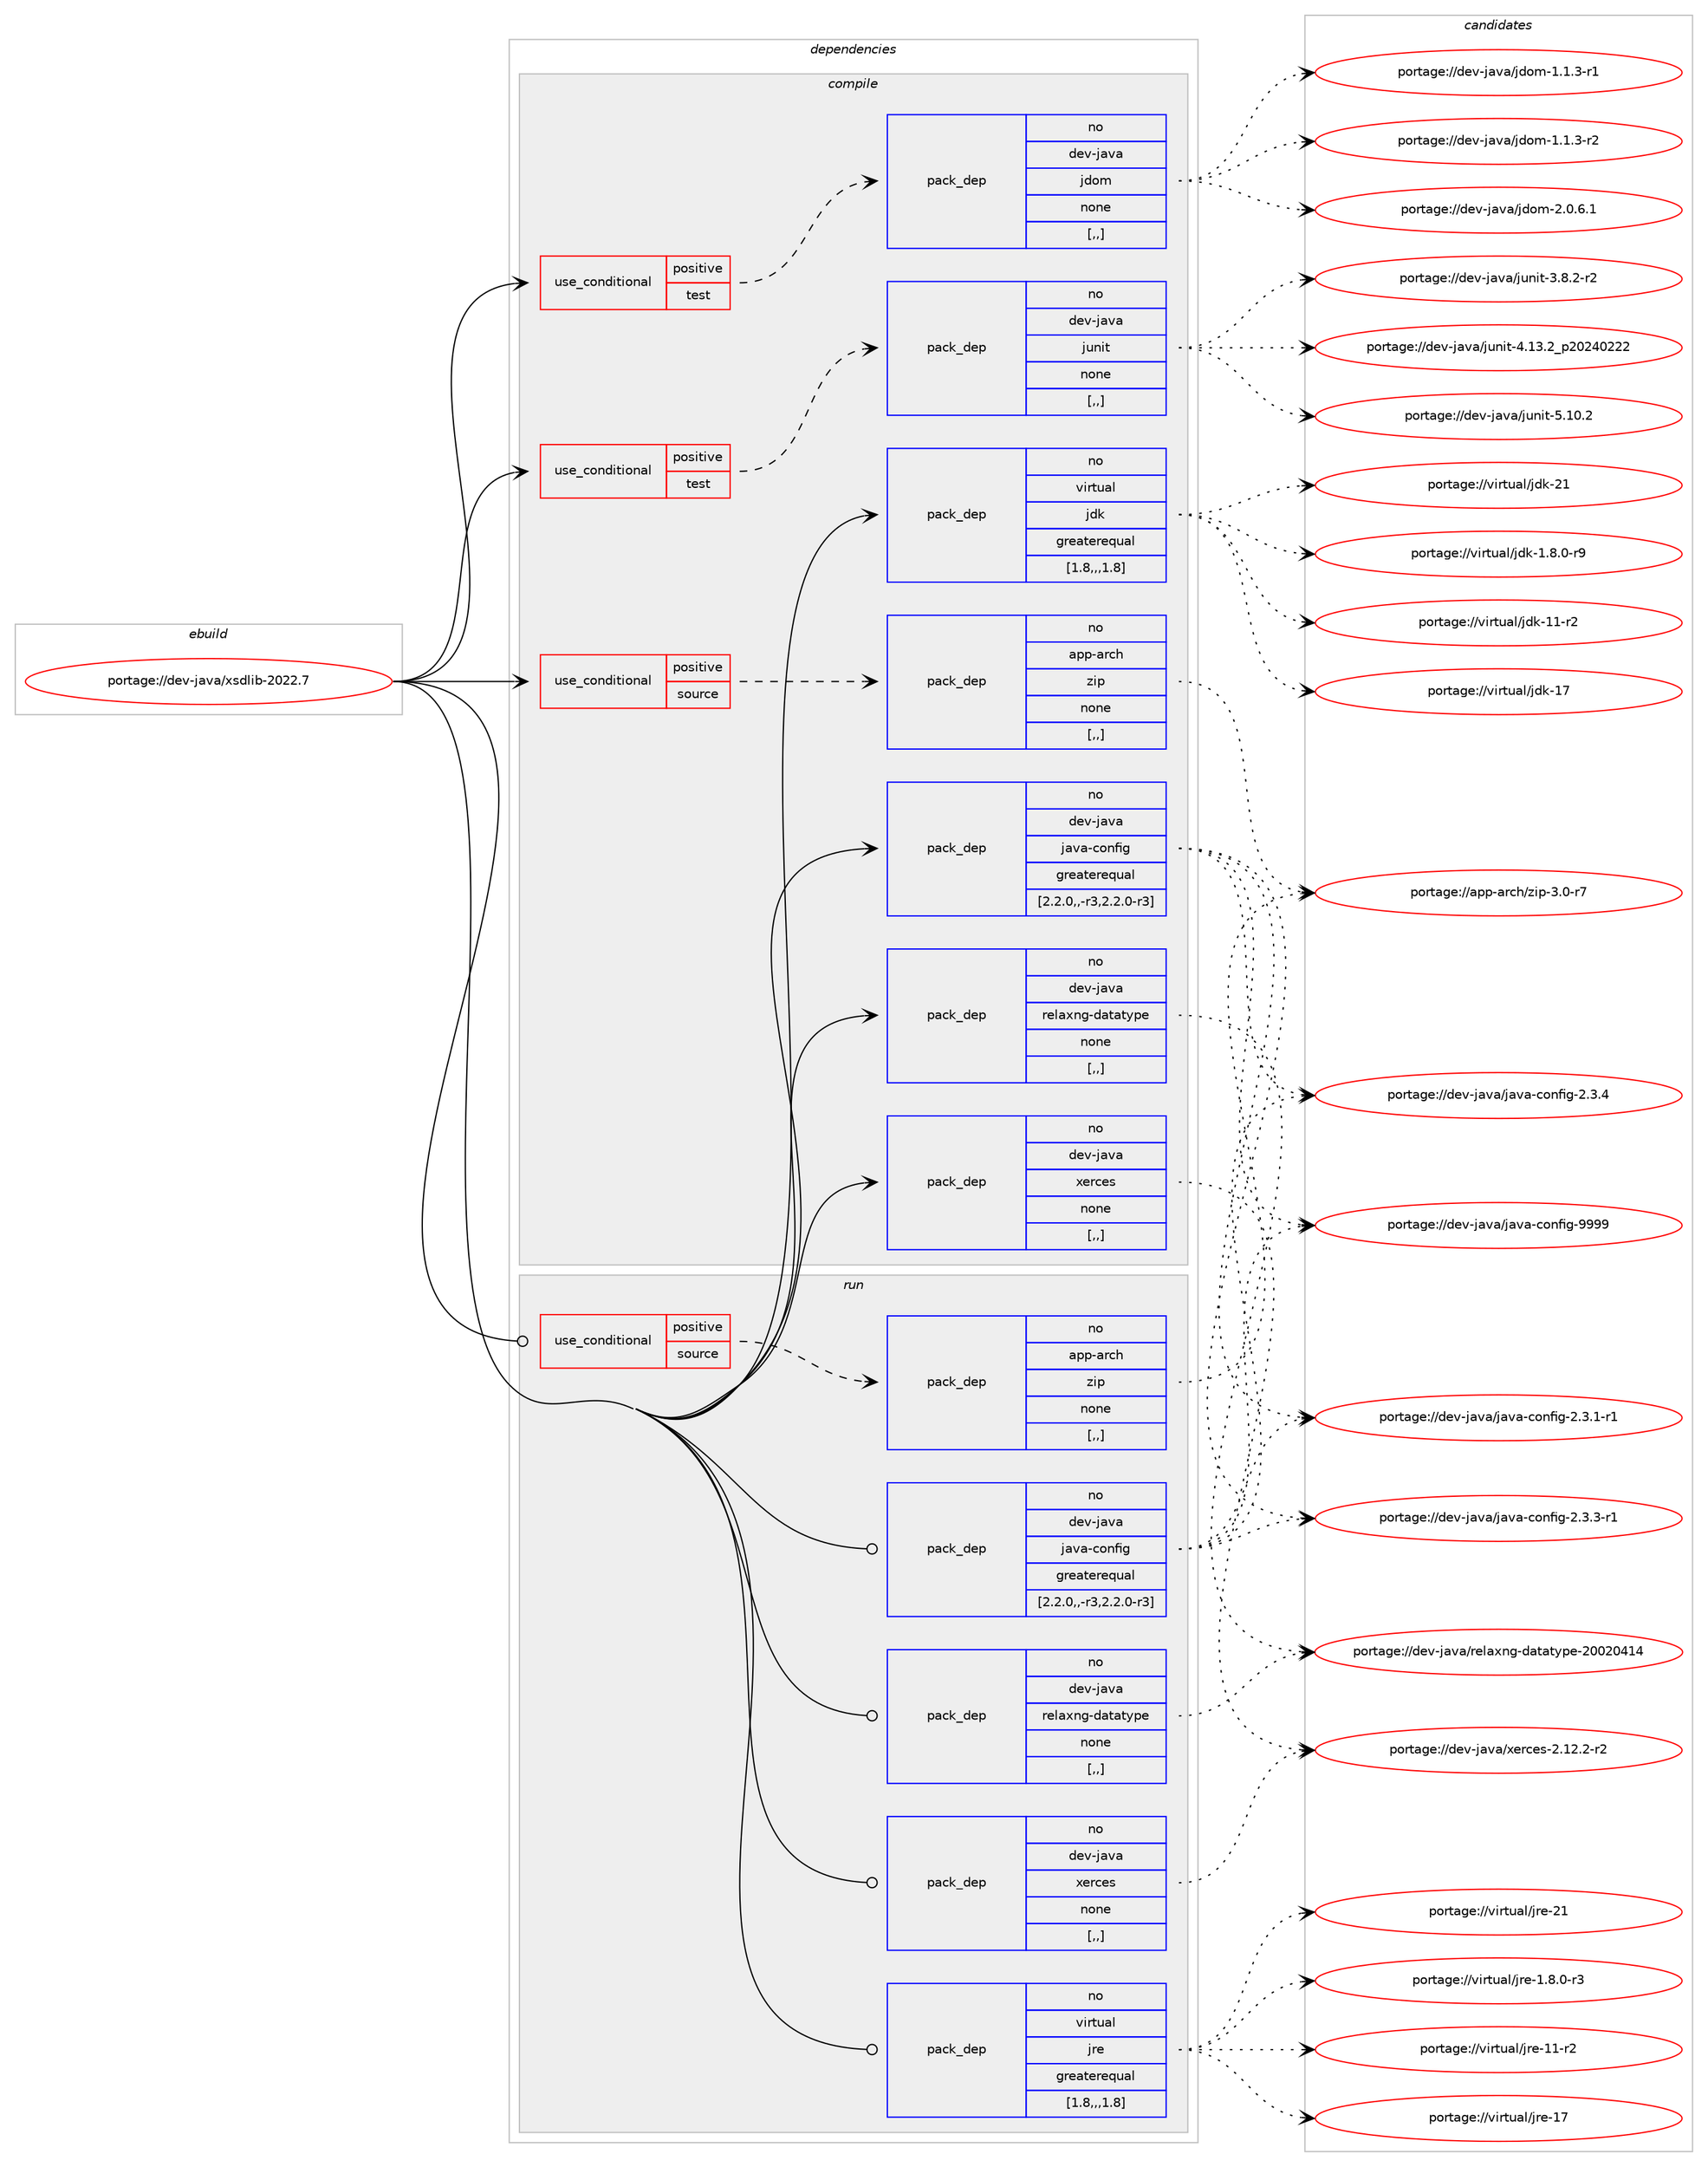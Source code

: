 digraph prolog {

# *************
# Graph options
# *************

newrank=true;
concentrate=true;
compound=true;
graph [rankdir=LR,fontname=Helvetica,fontsize=10,ranksep=1.5];#, ranksep=2.5, nodesep=0.2];
edge  [arrowhead=vee];
node  [fontname=Helvetica,fontsize=10];

# **********
# The ebuild
# **********

subgraph cluster_leftcol {
color=gray;
rank=same;
label=<<i>ebuild</i>>;
id [label="portage://dev-java/xsdlib-2022.7", color=red, width=4, href="../dev-java/xsdlib-2022.7.svg"];
}

# ****************
# The dependencies
# ****************

subgraph cluster_midcol {
color=gray;
label=<<i>dependencies</i>>;
subgraph cluster_compile {
fillcolor="#eeeeee";
style=filled;
label=<<i>compile</i>>;
subgraph cond22002 {
dependency95746 [label=<<TABLE BORDER="0" CELLBORDER="1" CELLSPACING="0" CELLPADDING="4"><TR><TD ROWSPAN="3" CELLPADDING="10">use_conditional</TD></TR><TR><TD>positive</TD></TR><TR><TD>source</TD></TR></TABLE>>, shape=none, color=red];
subgraph pack72712 {
dependency95747 [label=<<TABLE BORDER="0" CELLBORDER="1" CELLSPACING="0" CELLPADDING="4" WIDTH="220"><TR><TD ROWSPAN="6" CELLPADDING="30">pack_dep</TD></TR><TR><TD WIDTH="110">no</TD></TR><TR><TD>app-arch</TD></TR><TR><TD>zip</TD></TR><TR><TD>none</TD></TR><TR><TD>[,,]</TD></TR></TABLE>>, shape=none, color=blue];
}
dependency95746:e -> dependency95747:w [weight=20,style="dashed",arrowhead="vee"];
}
id:e -> dependency95746:w [weight=20,style="solid",arrowhead="vee"];
subgraph cond22003 {
dependency95748 [label=<<TABLE BORDER="0" CELLBORDER="1" CELLSPACING="0" CELLPADDING="4"><TR><TD ROWSPAN="3" CELLPADDING="10">use_conditional</TD></TR><TR><TD>positive</TD></TR><TR><TD>test</TD></TR></TABLE>>, shape=none, color=red];
subgraph pack72713 {
dependency95749 [label=<<TABLE BORDER="0" CELLBORDER="1" CELLSPACING="0" CELLPADDING="4" WIDTH="220"><TR><TD ROWSPAN="6" CELLPADDING="30">pack_dep</TD></TR><TR><TD WIDTH="110">no</TD></TR><TR><TD>dev-java</TD></TR><TR><TD>jdom</TD></TR><TR><TD>none</TD></TR><TR><TD>[,,]</TD></TR></TABLE>>, shape=none, color=blue];
}
dependency95748:e -> dependency95749:w [weight=20,style="dashed",arrowhead="vee"];
}
id:e -> dependency95748:w [weight=20,style="solid",arrowhead="vee"];
subgraph cond22004 {
dependency95750 [label=<<TABLE BORDER="0" CELLBORDER="1" CELLSPACING="0" CELLPADDING="4"><TR><TD ROWSPAN="3" CELLPADDING="10">use_conditional</TD></TR><TR><TD>positive</TD></TR><TR><TD>test</TD></TR></TABLE>>, shape=none, color=red];
subgraph pack72714 {
dependency95751 [label=<<TABLE BORDER="0" CELLBORDER="1" CELLSPACING="0" CELLPADDING="4" WIDTH="220"><TR><TD ROWSPAN="6" CELLPADDING="30">pack_dep</TD></TR><TR><TD WIDTH="110">no</TD></TR><TR><TD>dev-java</TD></TR><TR><TD>junit</TD></TR><TR><TD>none</TD></TR><TR><TD>[,,]</TD></TR></TABLE>>, shape=none, color=blue];
}
dependency95750:e -> dependency95751:w [weight=20,style="dashed",arrowhead="vee"];
}
id:e -> dependency95750:w [weight=20,style="solid",arrowhead="vee"];
subgraph pack72715 {
dependency95752 [label=<<TABLE BORDER="0" CELLBORDER="1" CELLSPACING="0" CELLPADDING="4" WIDTH="220"><TR><TD ROWSPAN="6" CELLPADDING="30">pack_dep</TD></TR><TR><TD WIDTH="110">no</TD></TR><TR><TD>dev-java</TD></TR><TR><TD>java-config</TD></TR><TR><TD>greaterequal</TD></TR><TR><TD>[2.2.0,,-r3,2.2.0-r3]</TD></TR></TABLE>>, shape=none, color=blue];
}
id:e -> dependency95752:w [weight=20,style="solid",arrowhead="vee"];
subgraph pack72716 {
dependency95753 [label=<<TABLE BORDER="0" CELLBORDER="1" CELLSPACING="0" CELLPADDING="4" WIDTH="220"><TR><TD ROWSPAN="6" CELLPADDING="30">pack_dep</TD></TR><TR><TD WIDTH="110">no</TD></TR><TR><TD>dev-java</TD></TR><TR><TD>relaxng-datatype</TD></TR><TR><TD>none</TD></TR><TR><TD>[,,]</TD></TR></TABLE>>, shape=none, color=blue];
}
id:e -> dependency95753:w [weight=20,style="solid",arrowhead="vee"];
subgraph pack72717 {
dependency95754 [label=<<TABLE BORDER="0" CELLBORDER="1" CELLSPACING="0" CELLPADDING="4" WIDTH="220"><TR><TD ROWSPAN="6" CELLPADDING="30">pack_dep</TD></TR><TR><TD WIDTH="110">no</TD></TR><TR><TD>dev-java</TD></TR><TR><TD>xerces</TD></TR><TR><TD>none</TD></TR><TR><TD>[,,]</TD></TR></TABLE>>, shape=none, color=blue];
}
id:e -> dependency95754:w [weight=20,style="solid",arrowhead="vee"];
subgraph pack72718 {
dependency95755 [label=<<TABLE BORDER="0" CELLBORDER="1" CELLSPACING="0" CELLPADDING="4" WIDTH="220"><TR><TD ROWSPAN="6" CELLPADDING="30">pack_dep</TD></TR><TR><TD WIDTH="110">no</TD></TR><TR><TD>virtual</TD></TR><TR><TD>jdk</TD></TR><TR><TD>greaterequal</TD></TR><TR><TD>[1.8,,,1.8]</TD></TR></TABLE>>, shape=none, color=blue];
}
id:e -> dependency95755:w [weight=20,style="solid",arrowhead="vee"];
}
subgraph cluster_compileandrun {
fillcolor="#eeeeee";
style=filled;
label=<<i>compile and run</i>>;
}
subgraph cluster_run {
fillcolor="#eeeeee";
style=filled;
label=<<i>run</i>>;
subgraph cond22005 {
dependency95756 [label=<<TABLE BORDER="0" CELLBORDER="1" CELLSPACING="0" CELLPADDING="4"><TR><TD ROWSPAN="3" CELLPADDING="10">use_conditional</TD></TR><TR><TD>positive</TD></TR><TR><TD>source</TD></TR></TABLE>>, shape=none, color=red];
subgraph pack72719 {
dependency95757 [label=<<TABLE BORDER="0" CELLBORDER="1" CELLSPACING="0" CELLPADDING="4" WIDTH="220"><TR><TD ROWSPAN="6" CELLPADDING="30">pack_dep</TD></TR><TR><TD WIDTH="110">no</TD></TR><TR><TD>app-arch</TD></TR><TR><TD>zip</TD></TR><TR><TD>none</TD></TR><TR><TD>[,,]</TD></TR></TABLE>>, shape=none, color=blue];
}
dependency95756:e -> dependency95757:w [weight=20,style="dashed",arrowhead="vee"];
}
id:e -> dependency95756:w [weight=20,style="solid",arrowhead="odot"];
subgraph pack72720 {
dependency95758 [label=<<TABLE BORDER="0" CELLBORDER="1" CELLSPACING="0" CELLPADDING="4" WIDTH="220"><TR><TD ROWSPAN="6" CELLPADDING="30">pack_dep</TD></TR><TR><TD WIDTH="110">no</TD></TR><TR><TD>dev-java</TD></TR><TR><TD>java-config</TD></TR><TR><TD>greaterequal</TD></TR><TR><TD>[2.2.0,,-r3,2.2.0-r3]</TD></TR></TABLE>>, shape=none, color=blue];
}
id:e -> dependency95758:w [weight=20,style="solid",arrowhead="odot"];
subgraph pack72721 {
dependency95759 [label=<<TABLE BORDER="0" CELLBORDER="1" CELLSPACING="0" CELLPADDING="4" WIDTH="220"><TR><TD ROWSPAN="6" CELLPADDING="30">pack_dep</TD></TR><TR><TD WIDTH="110">no</TD></TR><TR><TD>dev-java</TD></TR><TR><TD>relaxng-datatype</TD></TR><TR><TD>none</TD></TR><TR><TD>[,,]</TD></TR></TABLE>>, shape=none, color=blue];
}
id:e -> dependency95759:w [weight=20,style="solid",arrowhead="odot"];
subgraph pack72722 {
dependency95760 [label=<<TABLE BORDER="0" CELLBORDER="1" CELLSPACING="0" CELLPADDING="4" WIDTH="220"><TR><TD ROWSPAN="6" CELLPADDING="30">pack_dep</TD></TR><TR><TD WIDTH="110">no</TD></TR><TR><TD>dev-java</TD></TR><TR><TD>xerces</TD></TR><TR><TD>none</TD></TR><TR><TD>[,,]</TD></TR></TABLE>>, shape=none, color=blue];
}
id:e -> dependency95760:w [weight=20,style="solid",arrowhead="odot"];
subgraph pack72723 {
dependency95761 [label=<<TABLE BORDER="0" CELLBORDER="1" CELLSPACING="0" CELLPADDING="4" WIDTH="220"><TR><TD ROWSPAN="6" CELLPADDING="30">pack_dep</TD></TR><TR><TD WIDTH="110">no</TD></TR><TR><TD>virtual</TD></TR><TR><TD>jre</TD></TR><TR><TD>greaterequal</TD></TR><TR><TD>[1.8,,,1.8]</TD></TR></TABLE>>, shape=none, color=blue];
}
id:e -> dependency95761:w [weight=20,style="solid",arrowhead="odot"];
}
}

# **************
# The candidates
# **************

subgraph cluster_choices {
rank=same;
color=gray;
label=<<i>candidates</i>>;

subgraph choice72712 {
color=black;
nodesep=1;
choice9711211245971149910447122105112455146484511455 [label="portage://app-arch/zip-3.0-r7", color=red, width=4,href="../app-arch/zip-3.0-r7.svg"];
dependency95747:e -> choice9711211245971149910447122105112455146484511455:w [style=dotted,weight="100"];
}
subgraph choice72713 {
color=black;
nodesep=1;
choice100101118451069711897471061001111094549464946514511449 [label="portage://dev-java/jdom-1.1.3-r1", color=red, width=4,href="../dev-java/jdom-1.1.3-r1.svg"];
choice100101118451069711897471061001111094549464946514511450 [label="portage://dev-java/jdom-1.1.3-r2", color=red, width=4,href="../dev-java/jdom-1.1.3-r2.svg"];
choice100101118451069711897471061001111094550464846544649 [label="portage://dev-java/jdom-2.0.6.1", color=red, width=4,href="../dev-java/jdom-2.0.6.1.svg"];
dependency95749:e -> choice100101118451069711897471061001111094549464946514511449:w [style=dotted,weight="100"];
dependency95749:e -> choice100101118451069711897471061001111094549464946514511450:w [style=dotted,weight="100"];
dependency95749:e -> choice100101118451069711897471061001111094550464846544649:w [style=dotted,weight="100"];
}
subgraph choice72714 {
color=black;
nodesep=1;
choice100101118451069711897471061171101051164551465646504511450 [label="portage://dev-java/junit-3.8.2-r2", color=red, width=4,href="../dev-java/junit-3.8.2-r2.svg"];
choice1001011184510697118974710611711010511645524649514650951125048505248505050 [label="portage://dev-java/junit-4.13.2_p20240222", color=red, width=4,href="../dev-java/junit-4.13.2_p20240222.svg"];
choice1001011184510697118974710611711010511645534649484650 [label="portage://dev-java/junit-5.10.2", color=red, width=4,href="../dev-java/junit-5.10.2.svg"];
dependency95751:e -> choice100101118451069711897471061171101051164551465646504511450:w [style=dotted,weight="100"];
dependency95751:e -> choice1001011184510697118974710611711010511645524649514650951125048505248505050:w [style=dotted,weight="100"];
dependency95751:e -> choice1001011184510697118974710611711010511645534649484650:w [style=dotted,weight="100"];
}
subgraph choice72715 {
color=black;
nodesep=1;
choice10010111845106971189747106971189745991111101021051034550465146494511449 [label="portage://dev-java/java-config-2.3.1-r1", color=red, width=4,href="../dev-java/java-config-2.3.1-r1.svg"];
choice10010111845106971189747106971189745991111101021051034550465146514511449 [label="portage://dev-java/java-config-2.3.3-r1", color=red, width=4,href="../dev-java/java-config-2.3.3-r1.svg"];
choice1001011184510697118974710697118974599111110102105103455046514652 [label="portage://dev-java/java-config-2.3.4", color=red, width=4,href="../dev-java/java-config-2.3.4.svg"];
choice10010111845106971189747106971189745991111101021051034557575757 [label="portage://dev-java/java-config-9999", color=red, width=4,href="../dev-java/java-config-9999.svg"];
dependency95752:e -> choice10010111845106971189747106971189745991111101021051034550465146494511449:w [style=dotted,weight="100"];
dependency95752:e -> choice10010111845106971189747106971189745991111101021051034550465146514511449:w [style=dotted,weight="100"];
dependency95752:e -> choice1001011184510697118974710697118974599111110102105103455046514652:w [style=dotted,weight="100"];
dependency95752:e -> choice10010111845106971189747106971189745991111101021051034557575757:w [style=dotted,weight="100"];
}
subgraph choice72716 {
color=black;
nodesep=1;
choice1001011184510697118974711410110897120110103451009711697116121112101455048485048524952 [label="portage://dev-java/relaxng-datatype-20020414", color=red, width=4,href="../dev-java/relaxng-datatype-20020414.svg"];
dependency95753:e -> choice1001011184510697118974711410110897120110103451009711697116121112101455048485048524952:w [style=dotted,weight="100"];
}
subgraph choice72717 {
color=black;
nodesep=1;
choice1001011184510697118974712010111499101115455046495046504511450 [label="portage://dev-java/xerces-2.12.2-r2", color=red, width=4,href="../dev-java/xerces-2.12.2-r2.svg"];
dependency95754:e -> choice1001011184510697118974712010111499101115455046495046504511450:w [style=dotted,weight="100"];
}
subgraph choice72718 {
color=black;
nodesep=1;
choice11810511411611797108471061001074549465646484511457 [label="portage://virtual/jdk-1.8.0-r9", color=red, width=4,href="../virtual/jdk-1.8.0-r9.svg"];
choice11810511411611797108471061001074549494511450 [label="portage://virtual/jdk-11-r2", color=red, width=4,href="../virtual/jdk-11-r2.svg"];
choice1181051141161179710847106100107454955 [label="portage://virtual/jdk-17", color=red, width=4,href="../virtual/jdk-17.svg"];
choice1181051141161179710847106100107455049 [label="portage://virtual/jdk-21", color=red, width=4,href="../virtual/jdk-21.svg"];
dependency95755:e -> choice11810511411611797108471061001074549465646484511457:w [style=dotted,weight="100"];
dependency95755:e -> choice11810511411611797108471061001074549494511450:w [style=dotted,weight="100"];
dependency95755:e -> choice1181051141161179710847106100107454955:w [style=dotted,weight="100"];
dependency95755:e -> choice1181051141161179710847106100107455049:w [style=dotted,weight="100"];
}
subgraph choice72719 {
color=black;
nodesep=1;
choice9711211245971149910447122105112455146484511455 [label="portage://app-arch/zip-3.0-r7", color=red, width=4,href="../app-arch/zip-3.0-r7.svg"];
dependency95757:e -> choice9711211245971149910447122105112455146484511455:w [style=dotted,weight="100"];
}
subgraph choice72720 {
color=black;
nodesep=1;
choice10010111845106971189747106971189745991111101021051034550465146494511449 [label="portage://dev-java/java-config-2.3.1-r1", color=red, width=4,href="../dev-java/java-config-2.3.1-r1.svg"];
choice10010111845106971189747106971189745991111101021051034550465146514511449 [label="portage://dev-java/java-config-2.3.3-r1", color=red, width=4,href="../dev-java/java-config-2.3.3-r1.svg"];
choice1001011184510697118974710697118974599111110102105103455046514652 [label="portage://dev-java/java-config-2.3.4", color=red, width=4,href="../dev-java/java-config-2.3.4.svg"];
choice10010111845106971189747106971189745991111101021051034557575757 [label="portage://dev-java/java-config-9999", color=red, width=4,href="../dev-java/java-config-9999.svg"];
dependency95758:e -> choice10010111845106971189747106971189745991111101021051034550465146494511449:w [style=dotted,weight="100"];
dependency95758:e -> choice10010111845106971189747106971189745991111101021051034550465146514511449:w [style=dotted,weight="100"];
dependency95758:e -> choice1001011184510697118974710697118974599111110102105103455046514652:w [style=dotted,weight="100"];
dependency95758:e -> choice10010111845106971189747106971189745991111101021051034557575757:w [style=dotted,weight="100"];
}
subgraph choice72721 {
color=black;
nodesep=1;
choice1001011184510697118974711410110897120110103451009711697116121112101455048485048524952 [label="portage://dev-java/relaxng-datatype-20020414", color=red, width=4,href="../dev-java/relaxng-datatype-20020414.svg"];
dependency95759:e -> choice1001011184510697118974711410110897120110103451009711697116121112101455048485048524952:w [style=dotted,weight="100"];
}
subgraph choice72722 {
color=black;
nodesep=1;
choice1001011184510697118974712010111499101115455046495046504511450 [label="portage://dev-java/xerces-2.12.2-r2", color=red, width=4,href="../dev-java/xerces-2.12.2-r2.svg"];
dependency95760:e -> choice1001011184510697118974712010111499101115455046495046504511450:w [style=dotted,weight="100"];
}
subgraph choice72723 {
color=black;
nodesep=1;
choice11810511411611797108471061141014549465646484511451 [label="portage://virtual/jre-1.8.0-r3", color=red, width=4,href="../virtual/jre-1.8.0-r3.svg"];
choice11810511411611797108471061141014549494511450 [label="portage://virtual/jre-11-r2", color=red, width=4,href="../virtual/jre-11-r2.svg"];
choice1181051141161179710847106114101454955 [label="portage://virtual/jre-17", color=red, width=4,href="../virtual/jre-17.svg"];
choice1181051141161179710847106114101455049 [label="portage://virtual/jre-21", color=red, width=4,href="../virtual/jre-21.svg"];
dependency95761:e -> choice11810511411611797108471061141014549465646484511451:w [style=dotted,weight="100"];
dependency95761:e -> choice11810511411611797108471061141014549494511450:w [style=dotted,weight="100"];
dependency95761:e -> choice1181051141161179710847106114101454955:w [style=dotted,weight="100"];
dependency95761:e -> choice1181051141161179710847106114101455049:w [style=dotted,weight="100"];
}
}

}

